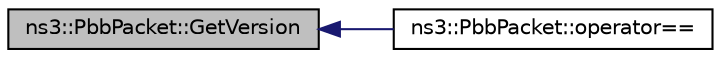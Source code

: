 digraph "ns3::PbbPacket::GetVersion"
{
  edge [fontname="Helvetica",fontsize="10",labelfontname="Helvetica",labelfontsize="10"];
  node [fontname="Helvetica",fontsize="10",shape=record];
  rankdir="LR";
  Node1 [label="ns3::PbbPacket::GetVersion",height=0.2,width=0.4,color="black", fillcolor="grey75", style="filled", fontcolor="black"];
  Node1 -> Node2 [dir="back",color="midnightblue",fontsize="10",style="solid"];
  Node2 [label="ns3::PbbPacket::operator==",height=0.2,width=0.4,color="black", fillcolor="white", style="filled",URL="$d7/d31/classns3_1_1PbbPacket.html#ac1dd3ea429e508347e2b7624ed03387d",tooltip="Equality operator for PbbPacket. "];
}
